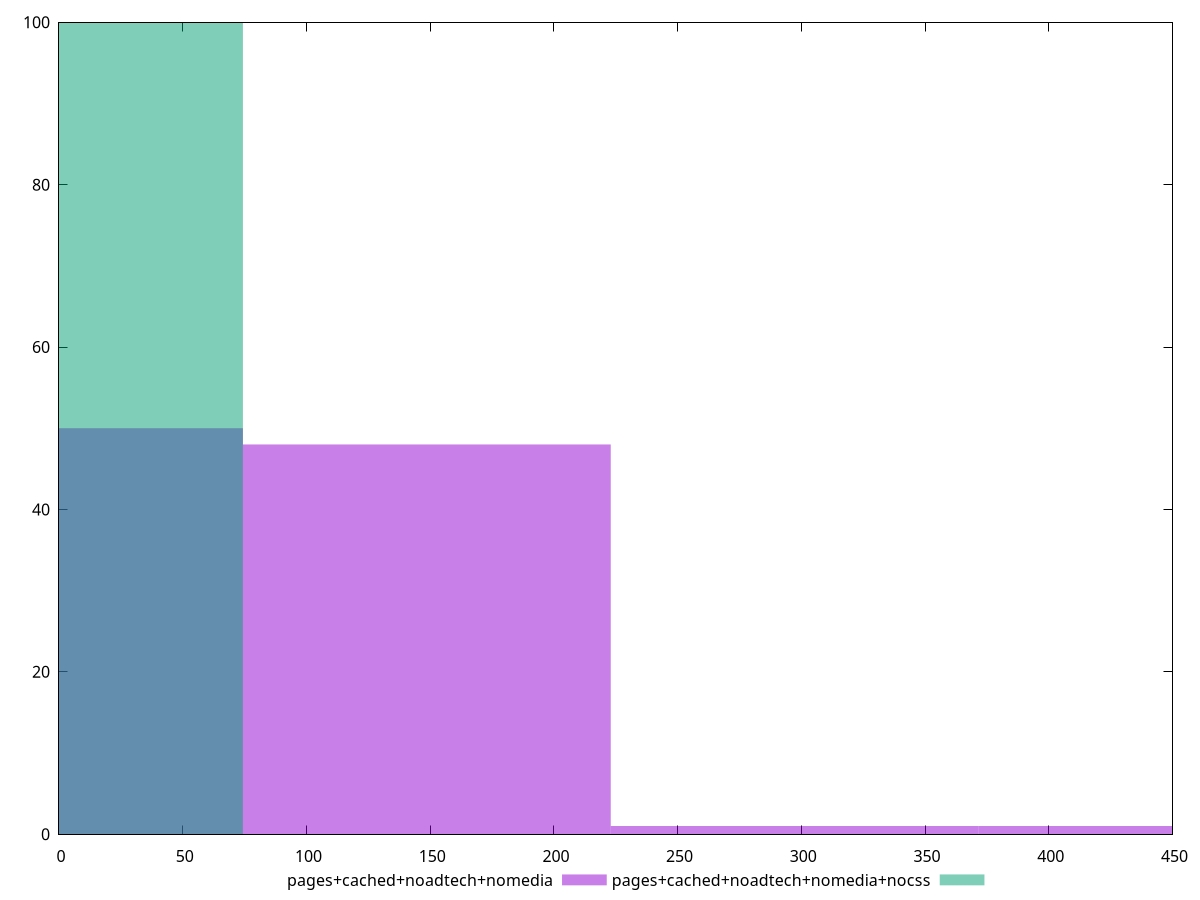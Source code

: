 reset

$pagesCachedNoadtechNomedia <<EOF
445.94968269839734 1
0 50
148.6498942327991 48
297.2997884655982 1
EOF

$pagesCachedNoadtechNomediaNocss <<EOF
0 100
EOF

set key outside below
set boxwidth 148.6498942327991
set xrange [0:450]
set yrange [0:100]
set trange [0:100]
set style fill transparent solid 0.5 noborder
set terminal svg size 640, 500 enhanced background rgb 'white'
set output "report_00019_2021-02-10T18-14-37.922Z//unused-css-rules/comparison/histogram/3_vs_4.svg"

plot $pagesCachedNoadtechNomedia title "pages+cached+noadtech+nomedia" with boxes, \
     $pagesCachedNoadtechNomediaNocss title "pages+cached+noadtech+nomedia+nocss" with boxes

reset
